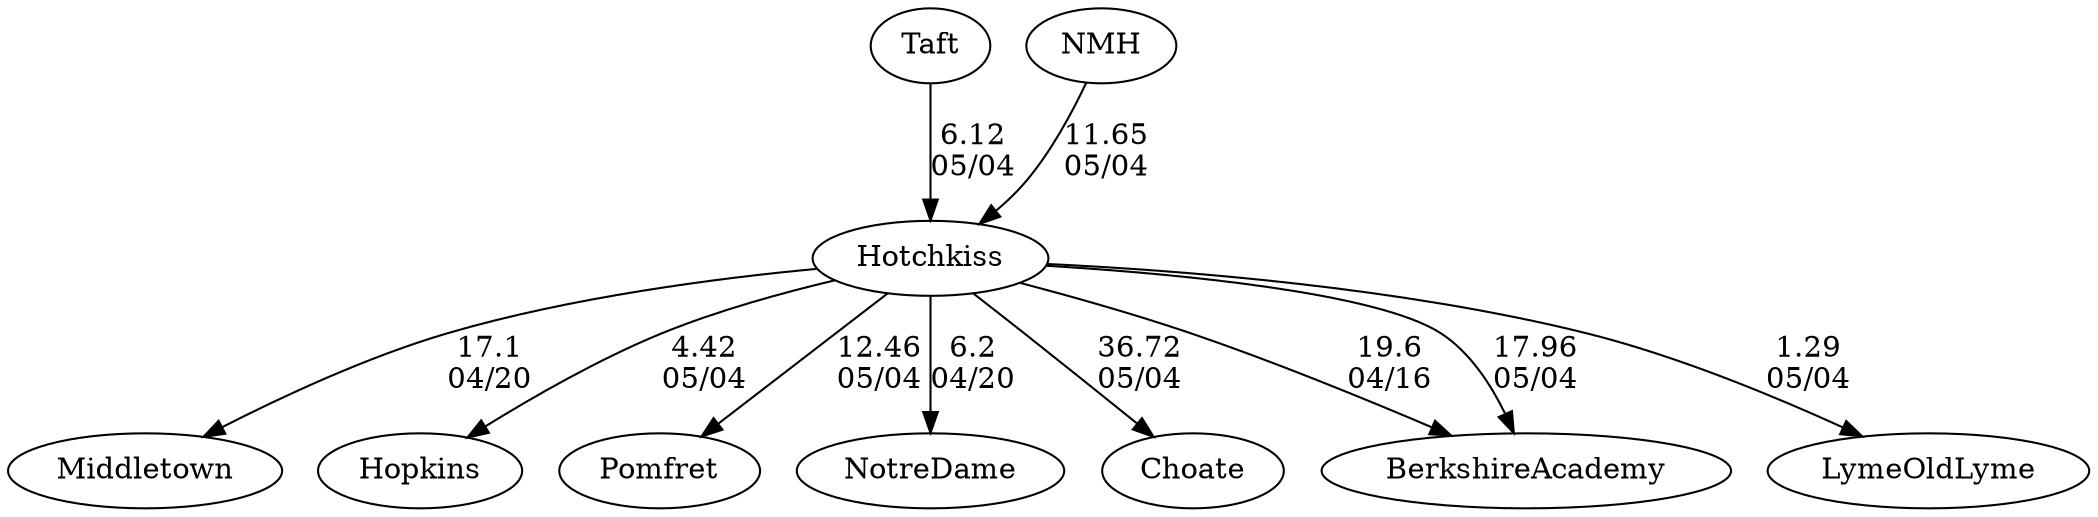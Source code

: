 digraph boys2foursHotchkiss {Middletown [URL="boys2foursHotchkissMiddletown.html"];Hopkins [URL="boys2foursHotchkissHopkins.html"];Pomfret [URL="boys2foursHotchkissPomfret.html"];Taft [URL="boys2foursHotchkissTaft.html"];NotreDame [URL="boys2foursHotchkissNotreDame.html"];Choate [URL="boys2foursHotchkissChoate.html"];BerkshireAcademy [URL="boys2foursHotchkissBerkshireAcademy.html"];NMH [URL="boys2foursHotchkissNMH.html"];LymeOldLyme [URL="boys2foursHotchkissLymeOldLyme.html"];Hotchkiss [URL="boys2foursHotchkissHotchkiss.html"];Hotchkiss -> NotreDame[label="6.2
04/20", weight="94", tooltip="NEIRA Boys & Girls Fours,Notre Dame Invite #1: Notre Dame vs. Hotchkiss vs. Middletown vs. Greenwich Country Day School			
Distance: 1500m Conditions: All races into an outgoing head current on the river. Light cross/ tail wind for all races. G1 and B1 had small chop starting to build. Comments: Great Racing by all today!
None", URL="https://www.row2k.com/results/resultspage.cfm?UID=0B5A12BEAF8945DD81EB9EFB206E62F1&cat=5", random="random"]; 
Hotchkiss -> Middletown[label="17.1
04/20", weight="83", tooltip="NEIRA Boys & Girls Fours,Notre Dame Invite #1: Notre Dame vs. Hotchkiss vs. Middletown vs. Greenwich Country Day School			
Distance: 1500m Conditions: All races into an outgoing head current on the river. Light cross/ tail wind for all races. G1 and B1 had small chop starting to build. Comments: Great Racing by all today!
None", URL="https://www.row2k.com/results/resultspage.cfm?UID=0B5A12BEAF8945DD81EB9EFB206E62F1&cat=5", random="random"]; 
Hotchkiss -> BerkshireAcademy[label="19.6
04/16", weight="81", tooltip="NEIRA Boys & Girls Fours,Berkshire School vs. Hotchkiss			
Distance: 1500 M Conditions: Chilly and cloudy with variable cross headwinds building over the afternoon; strongest in the middle 500. Generally flat water with some slight chop in middle 500. Comments: Order of racing: G3-B4-G2-B3-G1-B2-G4-B1. Berkshire hotseated between G3 and G4. Great to be able to welcome our neighbors to the world of fours racing.
None", URL="https://www.row2k.com/results/resultspage.cfm?UID=146036DC0D57AEEFDD13651887C3B194&cat=5", random="random"]; 
NMH -> Hotchkiss[label="11.65
05/04", weight="89", tooltip="Founder's Day Regatta			
", URL="", random="random"]; 
Taft -> Hotchkiss[label="6.12
05/04", weight="94", tooltip="Founder's Day Regatta			
", URL="", random="random"]; 
Hotchkiss -> LymeOldLyme[label="1.29
05/04", weight="99", tooltip="Founder's Day Regatta			
", URL="", random="random"]; 
Hotchkiss -> Hopkins[label="4.42
05/04", weight="96", tooltip="Founder's Day Regatta			
", URL="", random="random"]; 
Hotchkiss -> Pomfret[label="12.46
05/04", weight="88", tooltip="Founder's Day Regatta			
", URL="", random="random"]; 
Hotchkiss -> BerkshireAcademy[label="17.96
05/04", weight="83", tooltip="Founder's Day Regatta			
", URL="", random="random"]; 
Hotchkiss -> Choate[label="36.72
05/04", weight="64", tooltip="Founder's Day Regatta			
", URL="", random="random"]}